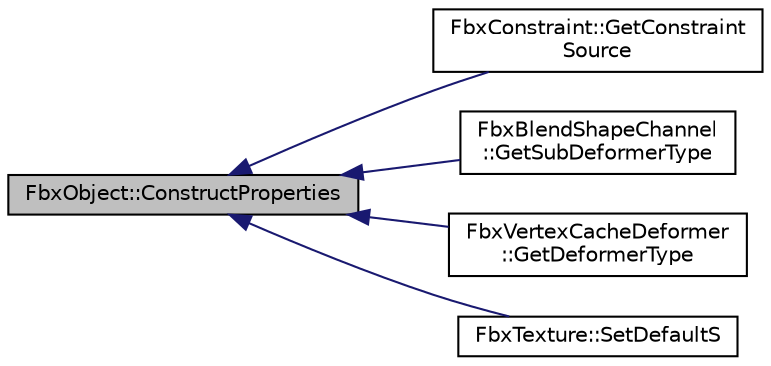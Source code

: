 digraph "FbxObject::ConstructProperties"
{
  edge [fontname="Helvetica",fontsize="10",labelfontname="Helvetica",labelfontsize="10"];
  node [fontname="Helvetica",fontsize="10",shape=record];
  rankdir="LR";
  Node37 [label="FbxObject::ConstructProperties",height=0.2,width=0.4,color="black", fillcolor="grey75", style="filled", fontcolor="black"];
  Node37 -> Node38 [dir="back",color="midnightblue",fontsize="10",style="solid",fontname="Helvetica"];
  Node38 [label="FbxConstraint::GetConstraint\lSource",height=0.2,width=0.4,color="black", fillcolor="white", style="filled",URL="$class_fbx_constraint.html#a5ff6fe6fc98af1e33e8b297bc1cea007"];
  Node37 -> Node39 [dir="back",color="midnightblue",fontsize="10",style="solid",fontname="Helvetica"];
  Node39 [label="FbxBlendShapeChannel\l::GetSubDeformerType",height=0.2,width=0.4,color="black", fillcolor="white", style="filled",URL="$class_fbx_blend_shape_channel.html#a1dba13e481ea7ba1874587ad92ee0347"];
  Node37 -> Node40 [dir="back",color="midnightblue",fontsize="10",style="solid",fontname="Helvetica"];
  Node40 [label="FbxVertexCacheDeformer\l::GetDeformerType",height=0.2,width=0.4,color="black", fillcolor="white", style="filled",URL="$class_fbx_vertex_cache_deformer.html#ab213400e170fe58699649acaf652c787"];
  Node37 -> Node41 [dir="back",color="midnightblue",fontsize="10",style="solid",fontname="Helvetica"];
  Node41 [label="FbxTexture::SetDefaultS",height=0.2,width=0.4,color="black", fillcolor="white", style="filled",URL="$class_fbx_texture.html#ae7a6ee36439e0117cdd3bc6e198df50c"];
}
